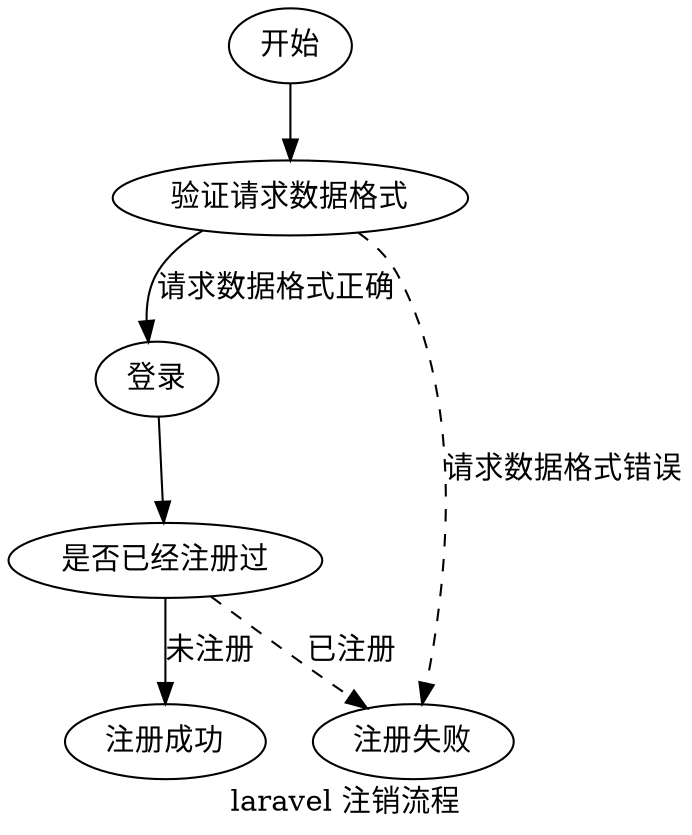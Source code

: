 digraph {
  label="laravel 注销流程";
  begin[label="开始"];
  validator[label="验证请求数据格式"];
  login[label="登录"];
  registered[label="是否已经注册过"];
  success[label="注册成功"];
  fail[label="注册失败"];
  begin->validator;
  validator->login[label="请求数据格式正确"]
  validator->fail[label="请求数据格式错误",style=dashed]
  login->registered
  registered->success[label="未注册"]
  registered->fail[label="已注册",style=dashed]
}
